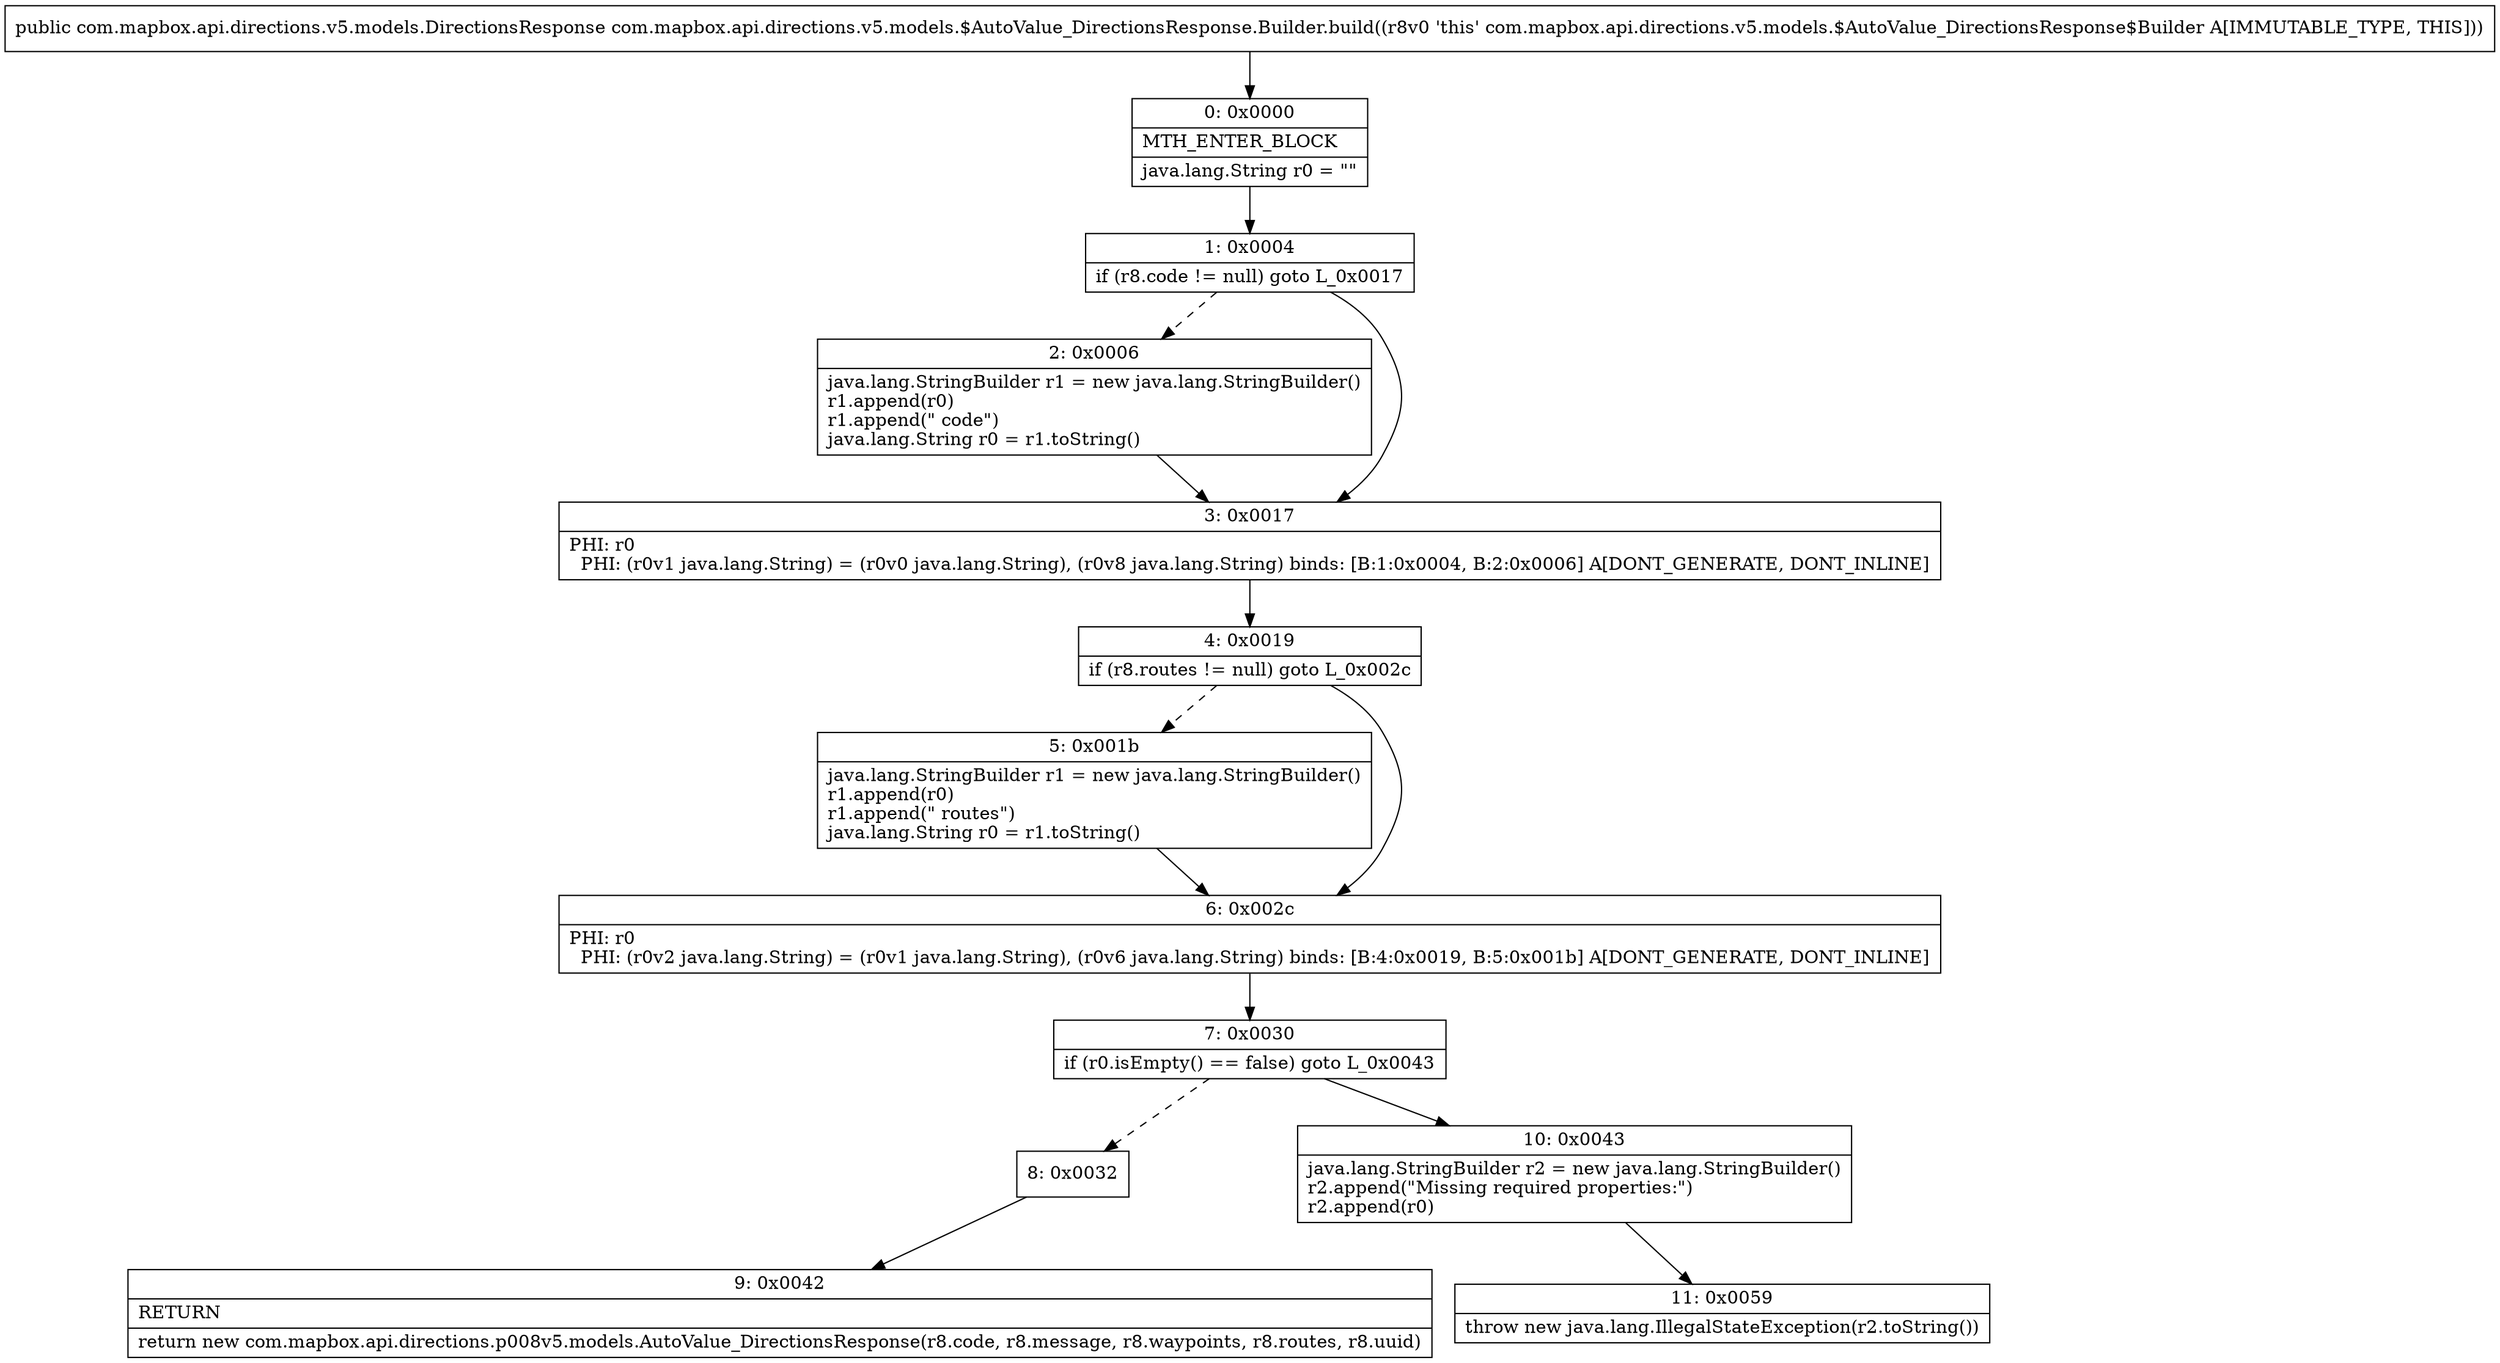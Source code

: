 digraph "CFG forcom.mapbox.api.directions.v5.models.$AutoValue_DirectionsResponse.Builder.build()Lcom\/mapbox\/api\/directions\/v5\/models\/DirectionsResponse;" {
Node_0 [shape=record,label="{0\:\ 0x0000|MTH_ENTER_BLOCK\l|java.lang.String r0 = \"\"\l}"];
Node_1 [shape=record,label="{1\:\ 0x0004|if (r8.code != null) goto L_0x0017\l}"];
Node_2 [shape=record,label="{2\:\ 0x0006|java.lang.StringBuilder r1 = new java.lang.StringBuilder()\lr1.append(r0)\lr1.append(\" code\")\ljava.lang.String r0 = r1.toString()\l}"];
Node_3 [shape=record,label="{3\:\ 0x0017|PHI: r0 \l  PHI: (r0v1 java.lang.String) = (r0v0 java.lang.String), (r0v8 java.lang.String) binds: [B:1:0x0004, B:2:0x0006] A[DONT_GENERATE, DONT_INLINE]\l}"];
Node_4 [shape=record,label="{4\:\ 0x0019|if (r8.routes != null) goto L_0x002c\l}"];
Node_5 [shape=record,label="{5\:\ 0x001b|java.lang.StringBuilder r1 = new java.lang.StringBuilder()\lr1.append(r0)\lr1.append(\" routes\")\ljava.lang.String r0 = r1.toString()\l}"];
Node_6 [shape=record,label="{6\:\ 0x002c|PHI: r0 \l  PHI: (r0v2 java.lang.String) = (r0v1 java.lang.String), (r0v6 java.lang.String) binds: [B:4:0x0019, B:5:0x001b] A[DONT_GENERATE, DONT_INLINE]\l}"];
Node_7 [shape=record,label="{7\:\ 0x0030|if (r0.isEmpty() == false) goto L_0x0043\l}"];
Node_8 [shape=record,label="{8\:\ 0x0032}"];
Node_9 [shape=record,label="{9\:\ 0x0042|RETURN\l|return new com.mapbox.api.directions.p008v5.models.AutoValue_DirectionsResponse(r8.code, r8.message, r8.waypoints, r8.routes, r8.uuid)\l}"];
Node_10 [shape=record,label="{10\:\ 0x0043|java.lang.StringBuilder r2 = new java.lang.StringBuilder()\lr2.append(\"Missing required properties:\")\lr2.append(r0)\l}"];
Node_11 [shape=record,label="{11\:\ 0x0059|throw new java.lang.IllegalStateException(r2.toString())\l}"];
MethodNode[shape=record,label="{public com.mapbox.api.directions.v5.models.DirectionsResponse com.mapbox.api.directions.v5.models.$AutoValue_DirectionsResponse.Builder.build((r8v0 'this' com.mapbox.api.directions.v5.models.$AutoValue_DirectionsResponse$Builder A[IMMUTABLE_TYPE, THIS])) }"];
MethodNode -> Node_0;
Node_0 -> Node_1;
Node_1 -> Node_2[style=dashed];
Node_1 -> Node_3;
Node_2 -> Node_3;
Node_3 -> Node_4;
Node_4 -> Node_5[style=dashed];
Node_4 -> Node_6;
Node_5 -> Node_6;
Node_6 -> Node_7;
Node_7 -> Node_8[style=dashed];
Node_7 -> Node_10;
Node_8 -> Node_9;
Node_10 -> Node_11;
}

